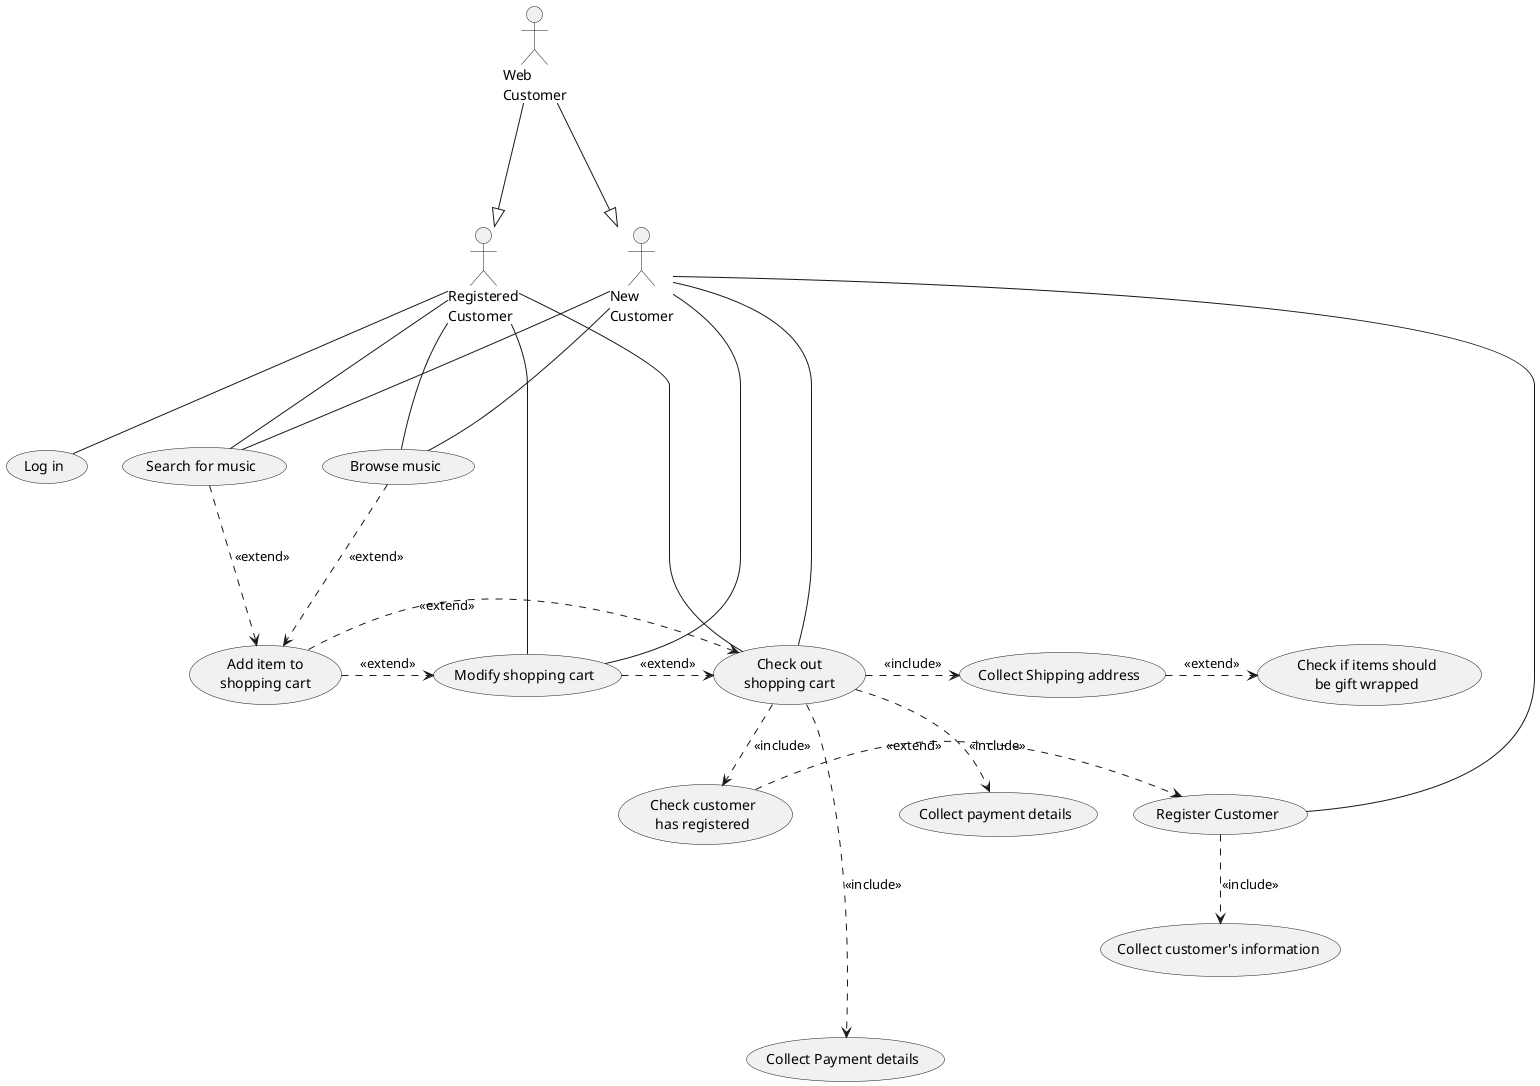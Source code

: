 @startuml onlineshopping
actor :Registered\nCustomer: as RegisteredCustomer
actor :New\nCustomer: as NewCustomer
actor :Web\nCustomer: as WebCustomer

usecase (Search for music) as SearchForMusic
usecase (Browse music) as BrowseMusic
usecase (Add item to\nshopping cart) as AddItem
usecase (Modify shopping cart) as ModifyCart
usecase (Check out\nshopping cart) as Checkout 
usecase (Register Customer) as RegisterCustomer 
usecase (Collect customer's information) as CollectCustomerInformation
usecase (Check customer\nhas registered) as checkregister
usecase (Collect Shipping address) as CollectAddress
usecase (Collect Payment details) as CollectPayment
usecase (Check if items should\nbe gift wrapped) as GiftWrap
usecase (Collect payment details) as PaymentDetails
usecase (Log in) as Login

RegisteredCustomer --- Login
NewCustomer -- RegisterCustomer
RegisteredCustomer --- BrowseMusic
NewCustomer --- BrowseMusic
RegisteredCustomer --- SearchForMusic
NewCustomer --- SearchForMusic
AddItem .> Checkout : <<extend>>
SearchForMusic ...> AddItem : <<extend>>
BrowseMusic .> AddItem : <<extend>>
RegisteredCustomer -- ModifyCart 
NewCustomer -- ModifyCart
ModifyCart .> Checkout : <<extend>>
AddItem .> ModifyCart : <<extend>>
NewCustomer -- Checkout
RegisteredCustomer -- Checkout
WebCustomer ---|> RegisteredCustomer
WebCustomer ---|> NewCustomer
RegisterCustomer ..> CollectCustomerInformation : <<include>>
Checkout ..> checkregister : <<include>>
checkregister .> RegisterCustomer : <<extend>>
Checkout .> CollectAddress : <<include>>
Checkout ....> CollectPayment : <<include>>
CollectAddress .> GiftWrap : <<extend>>
Checkout ..> PaymentDetails : <<include>>

@enduml